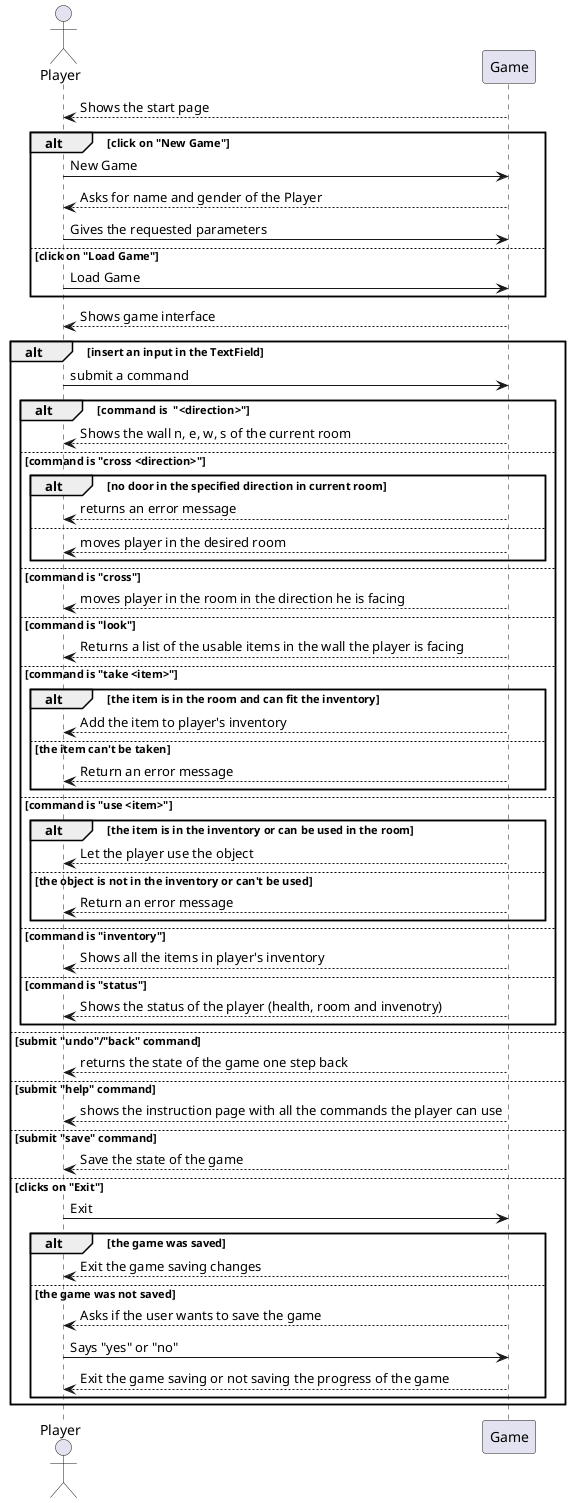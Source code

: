 @startuml SystemSequenceDiagram

actor Player
participant Game

Game --> Player : Shows the start page

alt click on "New Game"
    Player -> Game : New Game
    Game --> Player : Asks for name and gender of the Player    
    Player -> Game : Gives the requested parameters
else click on "Load Game"
    Player -> Game : Load Game
end

Game --> Player : Shows game interface

alt insert an input in the TextField
    Player -> Game : submit a command
    alt command is  "<direction>"
        Game --> Player : Shows the wall n, e, w, s of the current room
    else command is "cross <direction>"
        alt no door in the specified direction in current room
            Game --> Player : returns an error message
        else 
            Game --> Player : moves player in the desired room
        end
    else command is "cross"
        Game --> Player : moves player in the room in the direction he is facing
    else command is "look"
        Game --> Player : Returns a list of the usable items in the wall the player is facing
    else command is "take <item>"
        alt the item is in the room and can fit the inventory
            Game --> Player : Add the item to player's inventory
        else the item can't be taken
            Game --> Player : Return an error message
        end
    else command is "use <item>"
        alt the item is in the inventory or can be used in the room
            Game --> Player : Let the player use the object
        else the object is not in the inventory or can't be used 
            Game --> Player : Return an error message
        end
    else command is "inventory"
        Game --> Player : Shows all the items in player's inventory
    else command is "status"
        Game --> Player : Shows the status of the player (health, room and invenotry)
    end
else submit "undo"/"back" command
    Game --> Player : returns the state of the game one step back
else submit "help" command
    Game --> Player : shows the instruction page with all the commands the player can use
else submit "save" command
    Game --> Player : Save the state of the game
else clicks on "Exit"
    Player -> Game : Exit
        alt the game was saved
            Game --> Player : Exit the game saving changes
        else the game was not saved
            Game --> Player : Asks if the user wants to save the game
            Player -> Game : Says "yes" or "no"
            Game --> Player : Exit the game saving or not saving the progress of the game
        end
end

@enduml